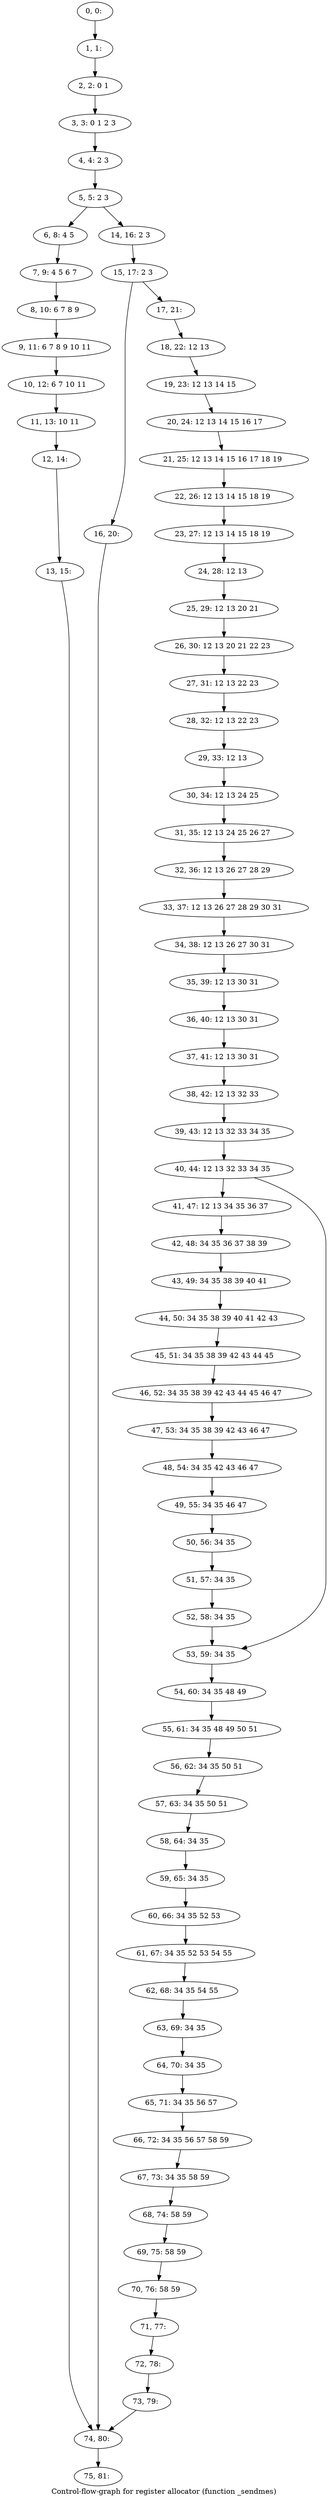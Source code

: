 digraph G {
graph [label="Control-flow-graph for register allocator (function _sendmes)"]
0[label="0, 0: "];
1[label="1, 1: "];
2[label="2, 2: 0 1 "];
3[label="3, 3: 0 1 2 3 "];
4[label="4, 4: 2 3 "];
5[label="5, 5: 2 3 "];
6[label="6, 8: 4 5 "];
7[label="7, 9: 4 5 6 7 "];
8[label="8, 10: 6 7 8 9 "];
9[label="9, 11: 6 7 8 9 10 11 "];
10[label="10, 12: 6 7 10 11 "];
11[label="11, 13: 10 11 "];
12[label="12, 14: "];
13[label="13, 15: "];
14[label="14, 16: 2 3 "];
15[label="15, 17: 2 3 "];
16[label="16, 20: "];
17[label="17, 21: "];
18[label="18, 22: 12 13 "];
19[label="19, 23: 12 13 14 15 "];
20[label="20, 24: 12 13 14 15 16 17 "];
21[label="21, 25: 12 13 14 15 16 17 18 19 "];
22[label="22, 26: 12 13 14 15 18 19 "];
23[label="23, 27: 12 13 14 15 18 19 "];
24[label="24, 28: 12 13 "];
25[label="25, 29: 12 13 20 21 "];
26[label="26, 30: 12 13 20 21 22 23 "];
27[label="27, 31: 12 13 22 23 "];
28[label="28, 32: 12 13 22 23 "];
29[label="29, 33: 12 13 "];
30[label="30, 34: 12 13 24 25 "];
31[label="31, 35: 12 13 24 25 26 27 "];
32[label="32, 36: 12 13 26 27 28 29 "];
33[label="33, 37: 12 13 26 27 28 29 30 31 "];
34[label="34, 38: 12 13 26 27 30 31 "];
35[label="35, 39: 12 13 30 31 "];
36[label="36, 40: 12 13 30 31 "];
37[label="37, 41: 12 13 30 31 "];
38[label="38, 42: 12 13 32 33 "];
39[label="39, 43: 12 13 32 33 34 35 "];
40[label="40, 44: 12 13 32 33 34 35 "];
41[label="41, 47: 12 13 34 35 36 37 "];
42[label="42, 48: 34 35 36 37 38 39 "];
43[label="43, 49: 34 35 38 39 40 41 "];
44[label="44, 50: 34 35 38 39 40 41 42 43 "];
45[label="45, 51: 34 35 38 39 42 43 44 45 "];
46[label="46, 52: 34 35 38 39 42 43 44 45 46 47 "];
47[label="47, 53: 34 35 38 39 42 43 46 47 "];
48[label="48, 54: 34 35 42 43 46 47 "];
49[label="49, 55: 34 35 46 47 "];
50[label="50, 56: 34 35 "];
51[label="51, 57: 34 35 "];
52[label="52, 58: 34 35 "];
53[label="53, 59: 34 35 "];
54[label="54, 60: 34 35 48 49 "];
55[label="55, 61: 34 35 48 49 50 51 "];
56[label="56, 62: 34 35 50 51 "];
57[label="57, 63: 34 35 50 51 "];
58[label="58, 64: 34 35 "];
59[label="59, 65: 34 35 "];
60[label="60, 66: 34 35 52 53 "];
61[label="61, 67: 34 35 52 53 54 55 "];
62[label="62, 68: 34 35 54 55 "];
63[label="63, 69: 34 35 "];
64[label="64, 70: 34 35 "];
65[label="65, 71: 34 35 56 57 "];
66[label="66, 72: 34 35 56 57 58 59 "];
67[label="67, 73: 34 35 58 59 "];
68[label="68, 74: 58 59 "];
69[label="69, 75: 58 59 "];
70[label="70, 76: 58 59 "];
71[label="71, 77: "];
72[label="72, 78: "];
73[label="73, 79: "];
74[label="74, 80: "];
75[label="75, 81: "];
0->1 ;
1->2 ;
2->3 ;
3->4 ;
4->5 ;
5->6 ;
5->14 ;
6->7 ;
7->8 ;
8->9 ;
9->10 ;
10->11 ;
11->12 ;
12->13 ;
13->74 ;
14->15 ;
15->16 ;
15->17 ;
16->74 ;
17->18 ;
18->19 ;
19->20 ;
20->21 ;
21->22 ;
22->23 ;
23->24 ;
24->25 ;
25->26 ;
26->27 ;
27->28 ;
28->29 ;
29->30 ;
30->31 ;
31->32 ;
32->33 ;
33->34 ;
34->35 ;
35->36 ;
36->37 ;
37->38 ;
38->39 ;
39->40 ;
40->41 ;
40->53 ;
41->42 ;
42->43 ;
43->44 ;
44->45 ;
45->46 ;
46->47 ;
47->48 ;
48->49 ;
49->50 ;
50->51 ;
51->52 ;
52->53 ;
53->54 ;
54->55 ;
55->56 ;
56->57 ;
57->58 ;
58->59 ;
59->60 ;
60->61 ;
61->62 ;
62->63 ;
63->64 ;
64->65 ;
65->66 ;
66->67 ;
67->68 ;
68->69 ;
69->70 ;
70->71 ;
71->72 ;
72->73 ;
73->74 ;
74->75 ;
}
